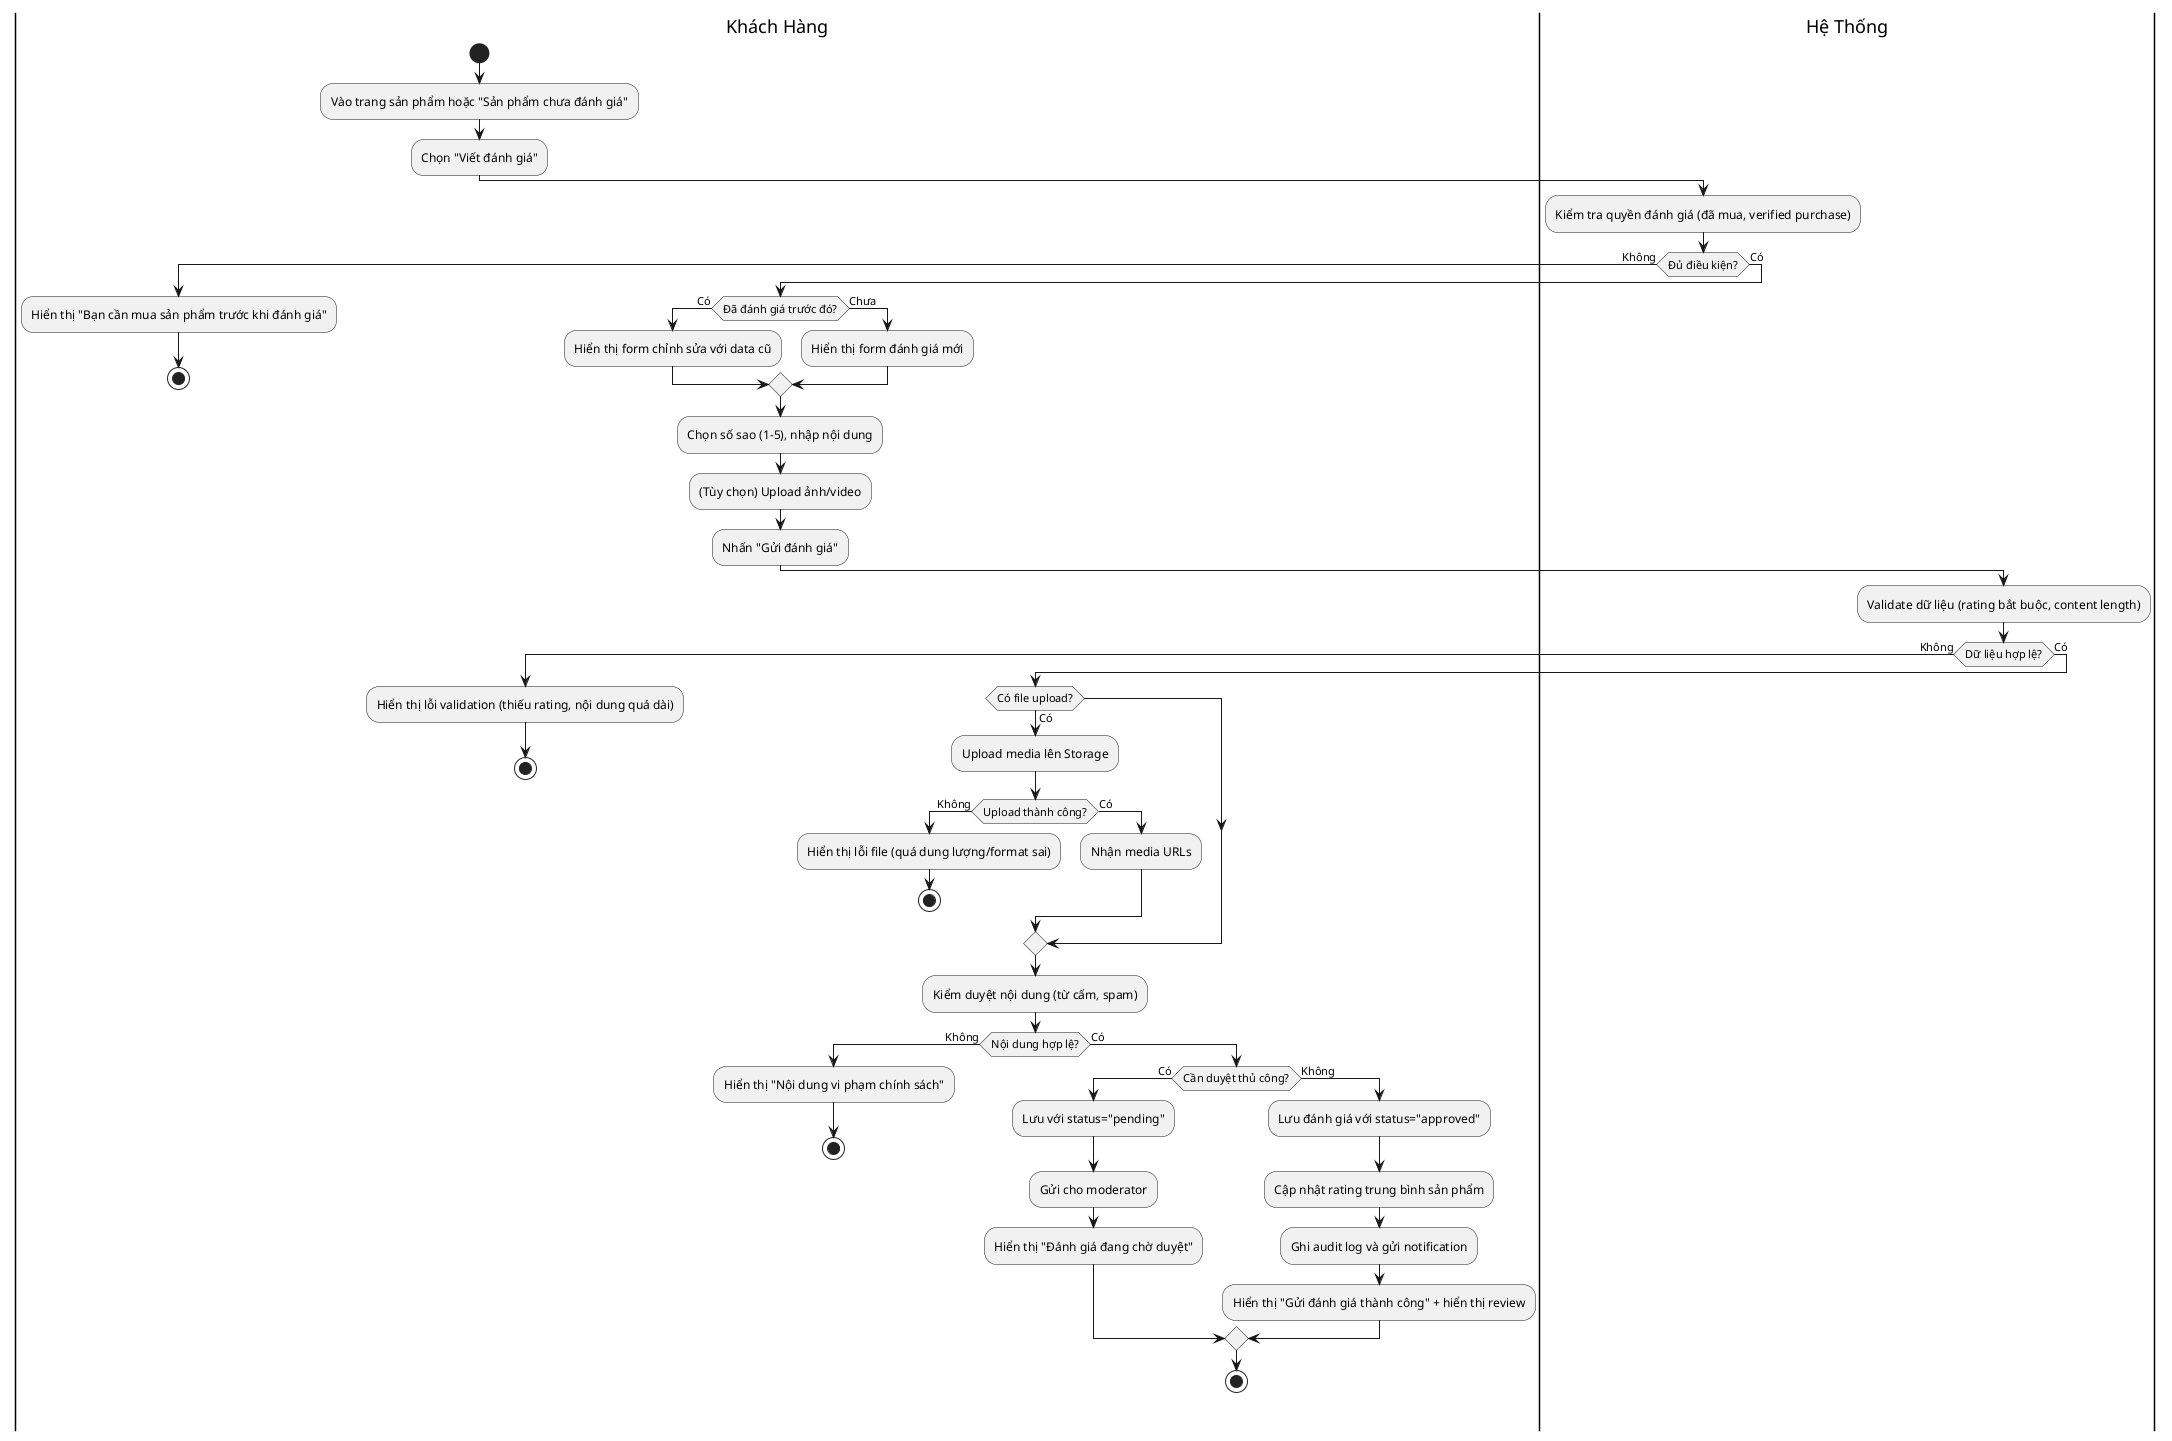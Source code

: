 @startuml gui-danh-gia-binh-luan
|Khách Hàng|
start
:Vào trang sản phẩm hoặc "Sản phẩm chưa đánh giá";
:Chọn "Viết đánh giá";
|Hệ Thống|
:Kiểm tra quyền đánh giá (đã mua, verified purchase);
if (Đủ điều kiện?) then (Không)
  |Khách Hàng|
  :Hiển thị "Bạn cần mua sản phẩm trước khi đánh giá";
  stop
else (Có)
  if (Đã đánh giá trước đó?) then (Có)
    :Hiển thị form chỉnh sửa với data cũ;
  else (Chưa)
    :Hiển thị form đánh giá mới;
  endif
  |Khách Hàng|
  :Chọn số sao (1-5), nhập nội dung;
  :(Tùy chọn) Upload ảnh/video;
  :Nhấn "Gửi đánh giá";
  |Hệ Thống|
  :Validate dữ liệu (rating bắt buộc, content length);
  if (Dữ liệu hợp lệ?) then (Không)
    |Khách Hàng|
    :Hiển thị lỗi validation (thiếu rating, nội dung quá dài);
    stop
  else (Có)
    if (Có file upload?) then (Có)
      :Upload media lên Storage;
      if (Upload thành công?) then (Không)
        |Khách Hàng|
        :Hiển thị lỗi file (quá dung lượng/format sai);
        stop
      else (Có)
        :Nhận media URLs;
      endif
    endif
    :Kiểm duyệt nội dung (từ cấm, spam);
    if (Nội dung hợp lệ?) then (Không)
      |Khách Hàng|
      :Hiển thị "Nội dung vi phạm chính sách";
      stop
    else (Có)
      if (Cần duyệt thủ công?) then (Có)
        :Lưu với status="pending";
        :Gửi cho moderator;
        |Khách Hàng|
        :Hiển thị "Đánh giá đang chờ duyệt";
      else (Không)
        :Lưu đánh giá với status="approved";
        :Cập nhật rating trung bình sản phẩm;
        :Ghi audit log và gửi notification;
        |Khách Hàng|
        :Hiển thị "Gửi đánh giá thành công" + hiển thị review;
      endif
      stop
    endif
  endif
endif
@enduml